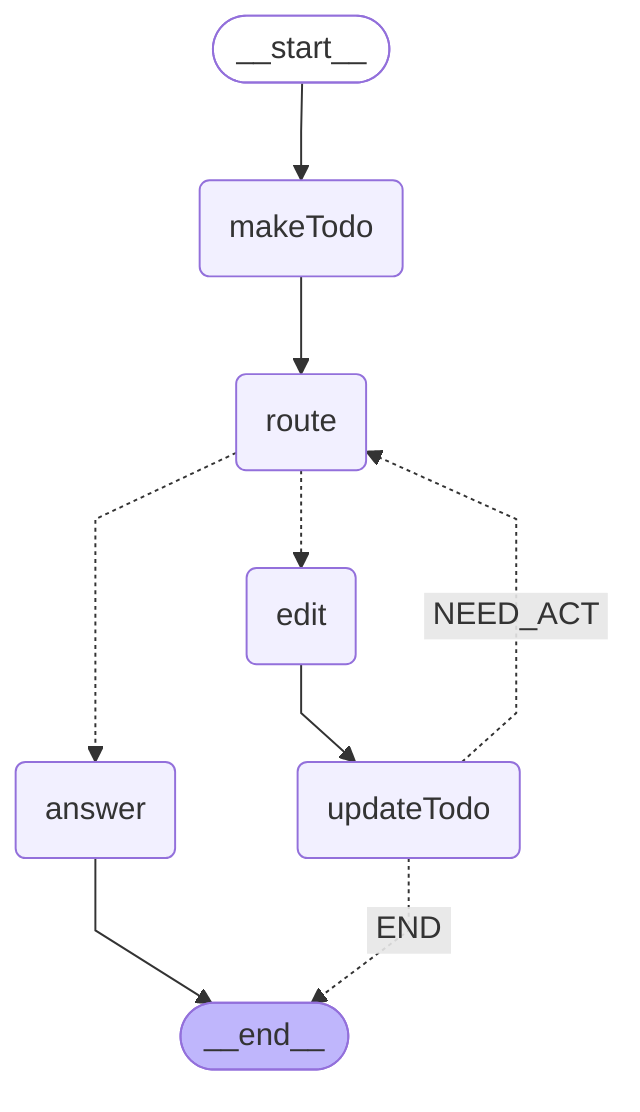 %%{init: {'flowchart': {'curve': 'linear'}}}%%
graph TD;
	__start__([<p>__start__</p>]):::first
	makeTodo(makeTodo)
	route(route)
	edit(edit)
	updateTodo(updateTodo)
	answer(answer)
	__end__([<p>__end__</p>]):::last
	__start__ --> makeTodo;
	answer --> __end__;
	edit --> updateTodo;
	makeTodo --> route;
	route -.-> answer;
	route -.-> edit;
	updateTodo -. &nbsp;END&nbsp; .-> __end__;
	updateTodo -. &nbsp;NEED_ACT&nbsp; .-> route;
	classDef default fill:#f2f0ff,line-height:1.2;
	classDef first fill-opacity:0;
	classDef last fill:#bfb6fc;